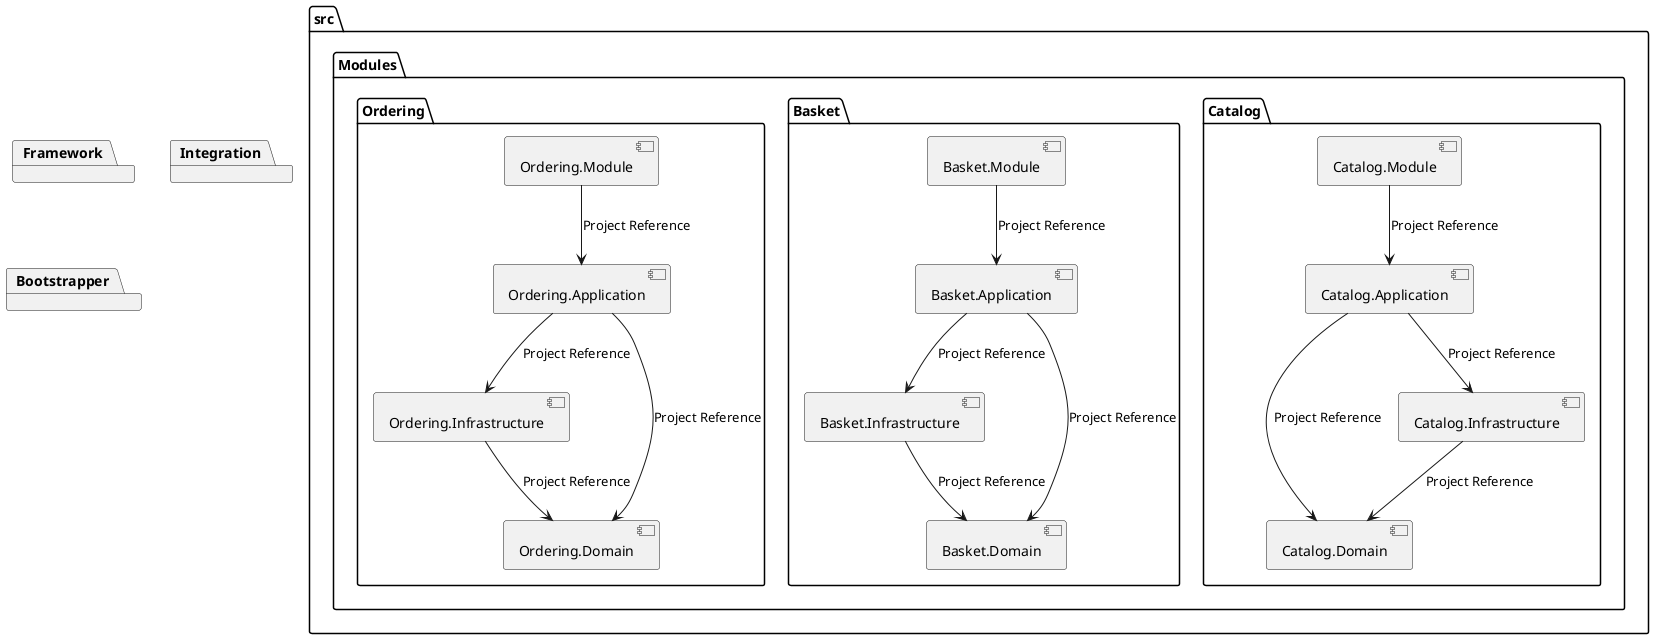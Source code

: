 @startuml
package "src" {
  package "Modules" {
    ' Catalog sub-projects and dependencies
    package "Catalog" {
      [Catalog.Domain]
      [Catalog.Infrastructure]
      [Catalog.Application]
      [Catalog.Module]

      [Catalog.Infrastructure] --> [Catalog.Domain] : Project Reference
      [Catalog.Application] --> [Catalog.Domain] : Project Reference
      [Catalog.Application] --> [Catalog.Infrastructure] : Project Reference
      [Catalog.Module] --> [Catalog.Application] : Project Reference
    }

    ' Basket (assumed structure)
    package "Basket" {
            [Basket.Module]
            [Basket.Infrastructure]
            [Basket.Application]
            [Basket.Module]
      
            [Basket.Infrastructure] --> [Basket.Domain] : Project Reference
            [Basket.Application] --> [Basket.Domain] : Project Reference
            [Basket.Application] --> [Basket.Infrastructure] : Project Reference
            [Basket.Module] --> [Basket.Application] : Project Reference
    }

    ' Ordering (assumed structure)
    package "Ordering" {
      [Ordering.Module]
      [Ordering.Infrastructure]
               [Ordering.Application]
               [Ordering.Module]
         
               [Ordering.Infrastructure] --> [Ordering.Domain] : Project Reference
               [Ordering.Application] --> [Ordering.Domain] : Project Reference
               [Ordering.Application] --> [Ordering.Infrastructure] : Project Reference
               [Ordering.Module] --> [Ordering.Application] : Project Reference
       }
    }
  }

  package "Framework"
  package "Integration"
  package "Bootstrapper"
}
@enduml

@startuml
' Module integration using component diagram style
component Bootstrapper
component "Catalog.Module" as CatalogModule
component "Basket.Module" as BasketModule
component "Ordering.Module" as OrderingModule

Bootstrapper --> CatalogModule : AddCatalogModule(...)
Bootstrapper --> BasketModule : AddBasketModule(...)
Bootstrapper --> OrderingModule : AddOrderingModule(...)
@enduml